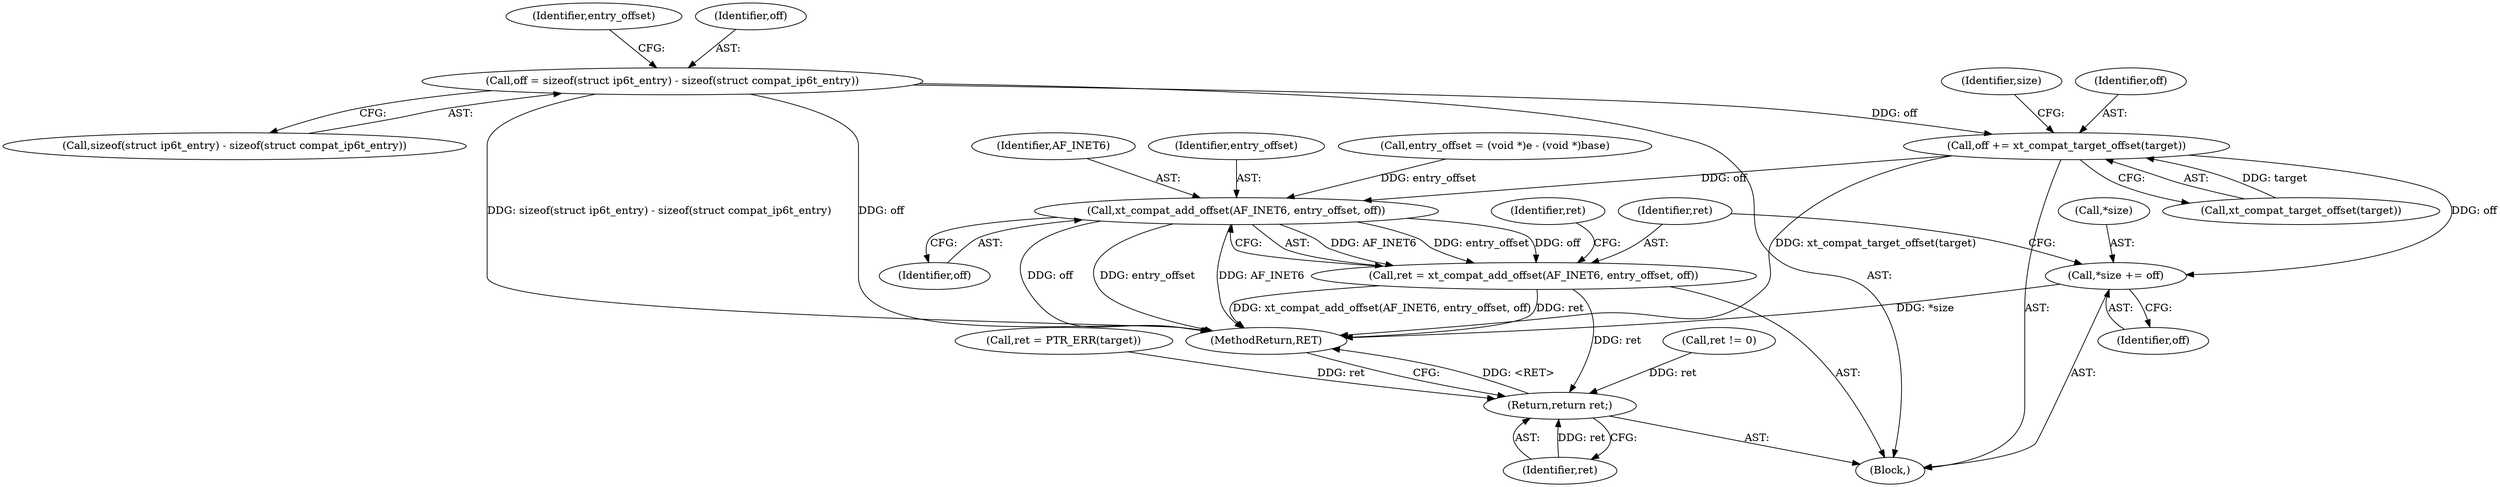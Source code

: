 digraph "0_linux_ce683e5f9d045e5d67d1312a42b359cb2ab2a13c_3@API" {
"1000175" [label="(Call,off = sizeof(struct ip6t_entry) - sizeof(struct compat_ip6t_entry))"];
"1000262" [label="(Call,off += xt_compat_target_offset(target))"];
"1000266" [label="(Call,*size += off)"];
"1000272" [label="(Call,xt_compat_add_offset(AF_INET6, entry_offset, off))"];
"1000270" [label="(Call,ret = xt_compat_add_offset(AF_INET6, entry_offset, off))"];
"1000373" [label="(Return,return ret;)"];
"1000175" [label="(Call,off = sizeof(struct ip6t_entry) - sizeof(struct compat_ip6t_entry))"];
"1000272" [label="(Call,xt_compat_add_offset(AF_INET6, entry_offset, off))"];
"1000373" [label="(Return,return ret;)"];
"1000268" [label="(Identifier,size)"];
"1000183" [label="(Identifier,entry_offset)"];
"1000273" [label="(Identifier,AF_INET6)"];
"1000375" [label="(MethodReturn,RET)"];
"1000267" [label="(Call,*size)"];
"1000176" [label="(Identifier,off)"];
"1000266" [label="(Call,*size += off)"];
"1000374" [label="(Identifier,ret)"];
"1000177" [label="(Call,sizeof(struct ip6t_entry) - sizeof(struct compat_ip6t_entry))"];
"1000270" [label="(Call,ret = xt_compat_add_offset(AF_INET6, entry_offset, off))"];
"1000111" [label="(Block,)"];
"1000275" [label="(Identifier,off)"];
"1000274" [label="(Identifier,entry_offset)"];
"1000271" [label="(Identifier,ret)"];
"1000207" [label="(Call,ret != 0)"];
"1000263" [label="(Identifier,off)"];
"1000248" [label="(Call,ret = PTR_ERR(target))"];
"1000269" [label="(Identifier,off)"];
"1000264" [label="(Call,xt_compat_target_offset(target))"];
"1000277" [label="(Identifier,ret)"];
"1000182" [label="(Call,entry_offset = (void *)e - (void *)base)"];
"1000262" [label="(Call,off += xt_compat_target_offset(target))"];
"1000175" -> "1000111"  [label="AST: "];
"1000175" -> "1000177"  [label="CFG: "];
"1000176" -> "1000175"  [label="AST: "];
"1000177" -> "1000175"  [label="AST: "];
"1000183" -> "1000175"  [label="CFG: "];
"1000175" -> "1000375"  [label="DDG: off"];
"1000175" -> "1000375"  [label="DDG: sizeof(struct ip6t_entry) - sizeof(struct compat_ip6t_entry)"];
"1000175" -> "1000262"  [label="DDG: off"];
"1000262" -> "1000111"  [label="AST: "];
"1000262" -> "1000264"  [label="CFG: "];
"1000263" -> "1000262"  [label="AST: "];
"1000264" -> "1000262"  [label="AST: "];
"1000268" -> "1000262"  [label="CFG: "];
"1000262" -> "1000375"  [label="DDG: xt_compat_target_offset(target)"];
"1000264" -> "1000262"  [label="DDG: target"];
"1000262" -> "1000266"  [label="DDG: off"];
"1000262" -> "1000272"  [label="DDG: off"];
"1000266" -> "1000111"  [label="AST: "];
"1000266" -> "1000269"  [label="CFG: "];
"1000267" -> "1000266"  [label="AST: "];
"1000269" -> "1000266"  [label="AST: "];
"1000271" -> "1000266"  [label="CFG: "];
"1000266" -> "1000375"  [label="DDG: *size"];
"1000272" -> "1000270"  [label="AST: "];
"1000272" -> "1000275"  [label="CFG: "];
"1000273" -> "1000272"  [label="AST: "];
"1000274" -> "1000272"  [label="AST: "];
"1000275" -> "1000272"  [label="AST: "];
"1000270" -> "1000272"  [label="CFG: "];
"1000272" -> "1000375"  [label="DDG: off"];
"1000272" -> "1000375"  [label="DDG: entry_offset"];
"1000272" -> "1000375"  [label="DDG: AF_INET6"];
"1000272" -> "1000270"  [label="DDG: AF_INET6"];
"1000272" -> "1000270"  [label="DDG: entry_offset"];
"1000272" -> "1000270"  [label="DDG: off"];
"1000182" -> "1000272"  [label="DDG: entry_offset"];
"1000270" -> "1000111"  [label="AST: "];
"1000271" -> "1000270"  [label="AST: "];
"1000277" -> "1000270"  [label="CFG: "];
"1000270" -> "1000375"  [label="DDG: xt_compat_add_offset(AF_INET6, entry_offset, off)"];
"1000270" -> "1000375"  [label="DDG: ret"];
"1000270" -> "1000373"  [label="DDG: ret"];
"1000373" -> "1000111"  [label="AST: "];
"1000373" -> "1000374"  [label="CFG: "];
"1000374" -> "1000373"  [label="AST: "];
"1000375" -> "1000373"  [label="CFG: "];
"1000373" -> "1000375"  [label="DDG: <RET>"];
"1000374" -> "1000373"  [label="DDG: ret"];
"1000207" -> "1000373"  [label="DDG: ret"];
"1000248" -> "1000373"  [label="DDG: ret"];
}
